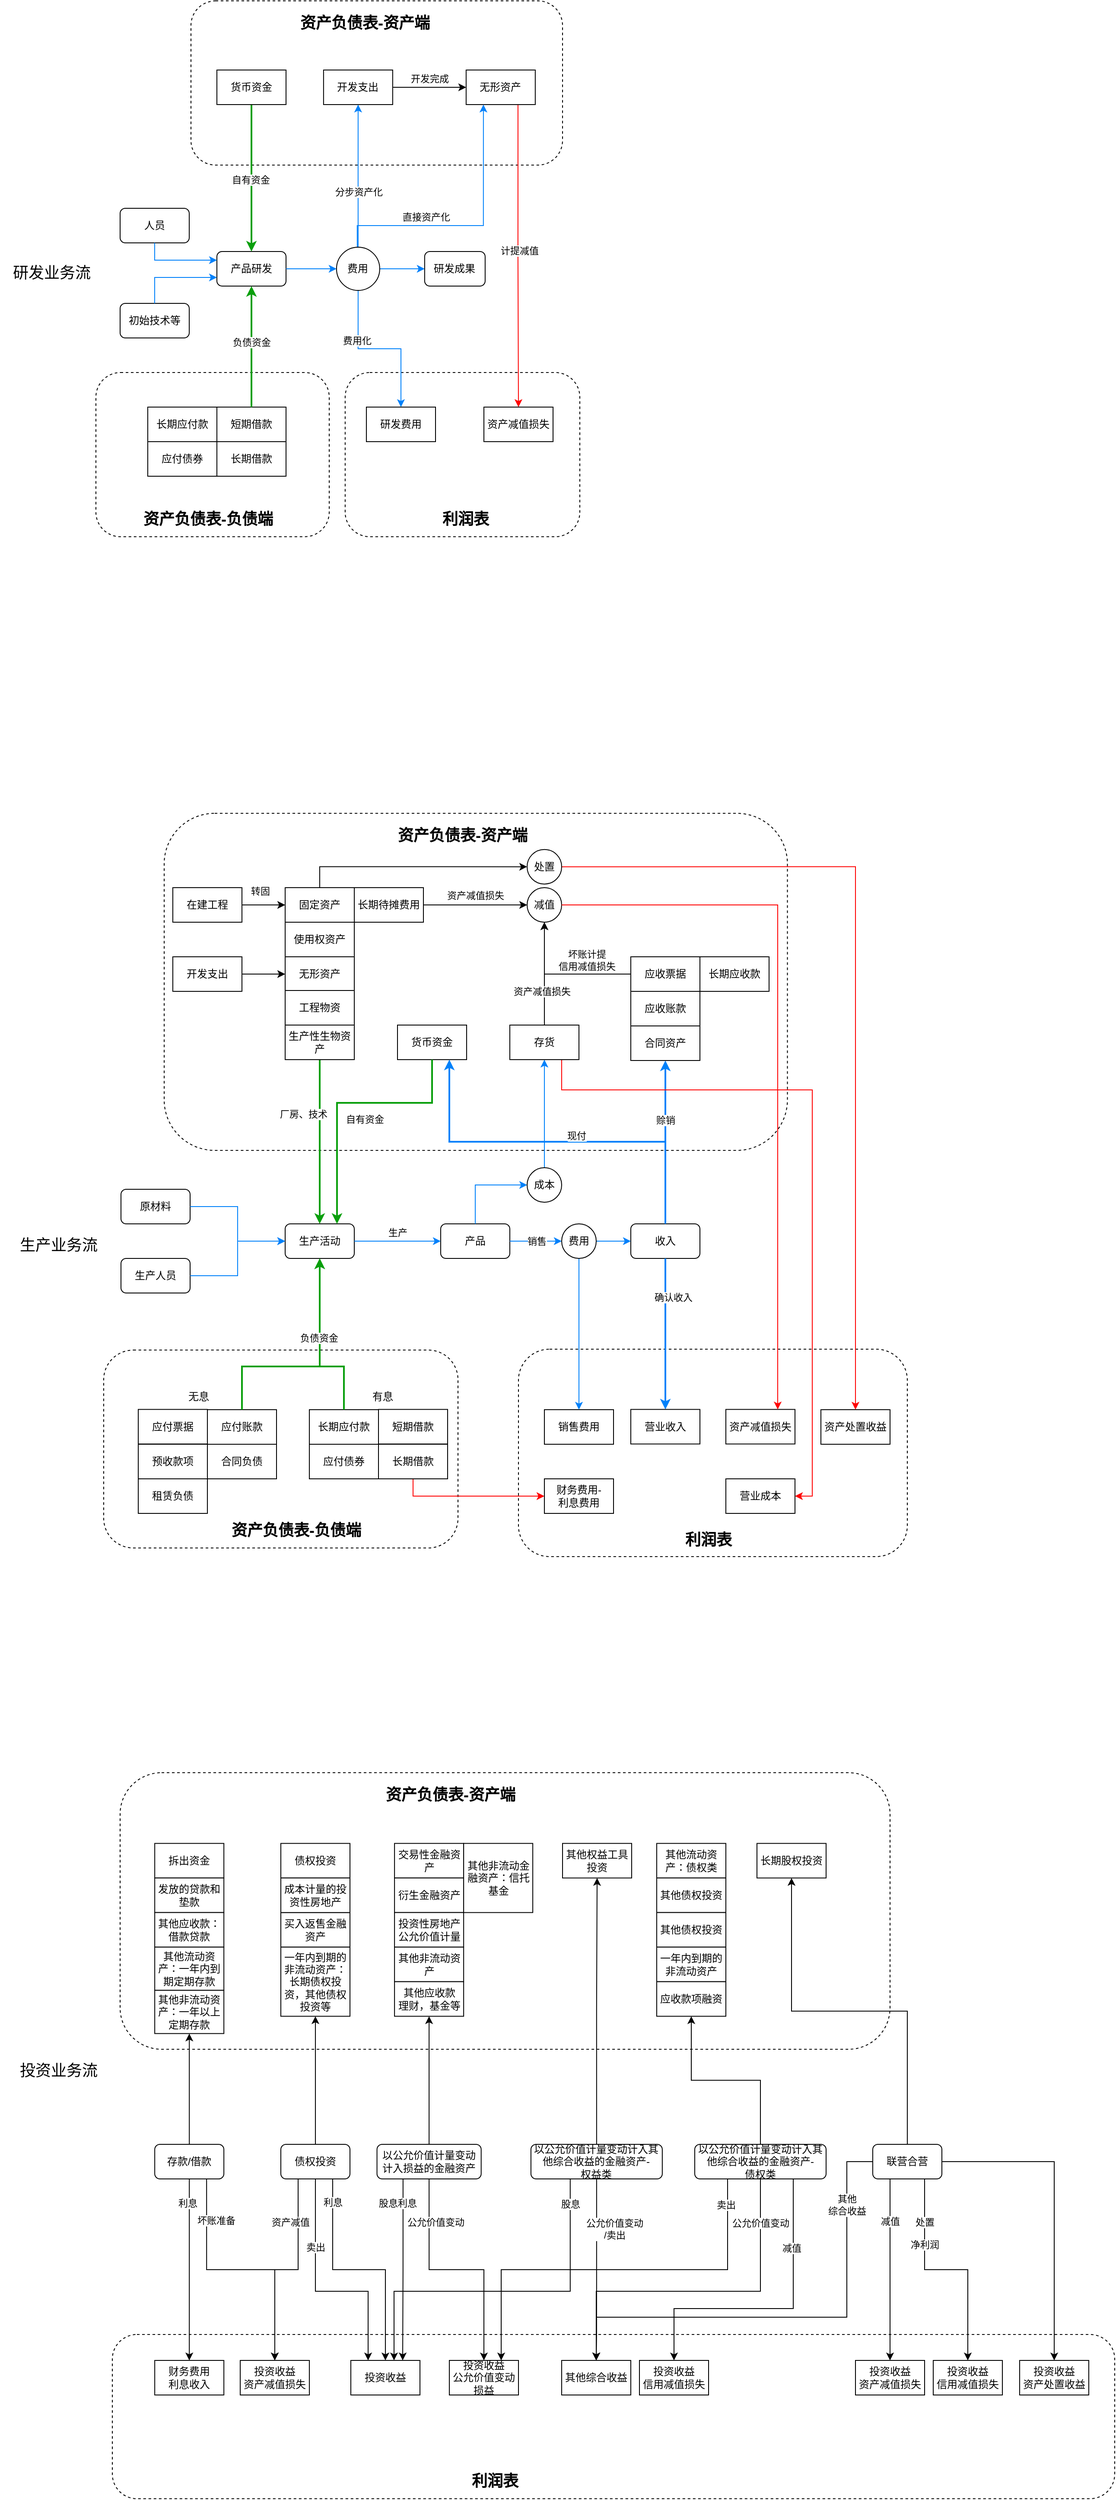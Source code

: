 <mxfile version="24.9.0">
  <diagram name="Page-1" id="RIPOSOB8vfV2EPrKnL5X">
    <mxGraphModel dx="943" dy="1076" grid="1" gridSize="10" guides="1" tooltips="1" connect="1" arrows="1" fold="1" page="1" pageScale="1" pageWidth="850" pageHeight="1100" math="0" shadow="0">
      <root>
        <mxCell id="0" />
        <mxCell id="1" parent="0" />
        <mxCell id="PDw0ZhWUSigSXVAjHn8G-229" value="" style="rounded=1;whiteSpace=wrap;html=1;dashed=1;" parent="1" vertex="1">
          <mxGeometry x="399.44" y="600" width="271.56" height="190" as="geometry" />
        </mxCell>
        <mxCell id="PDw0ZhWUSigSXVAjHn8G-230" value="&lt;span style=&quot;font-size: 18px;&quot;&gt;&lt;b&gt;利润表&lt;/b&gt;&lt;/span&gt;" style="text;html=1;align=center;verticalAlign=middle;whiteSpace=wrap;rounded=0;" parent="1" vertex="1">
          <mxGeometry x="459.354" y="759.998" width="160.169" height="20.821" as="geometry" />
        </mxCell>
        <mxCell id="PDw0ZhWUSigSXVAjHn8G-227" value="" style="rounded=1;whiteSpace=wrap;html=1;dashed=1;" parent="1" vertex="1">
          <mxGeometry x="111" y="600" width="270" height="190" as="geometry" />
        </mxCell>
        <mxCell id="PDw0ZhWUSigSXVAjHn8G-228" value="&lt;span style=&quot;font-size: 18px;&quot;&gt;&lt;b&gt;资产负债表-负债端&lt;/b&gt;&lt;/span&gt;" style="text;html=1;align=center;verticalAlign=middle;whiteSpace=wrap;rounded=0;" parent="1" vertex="1">
          <mxGeometry x="160.914" y="759.998" width="160.169" height="20.821" as="geometry" />
        </mxCell>
        <mxCell id="PDw0ZhWUSigSXVAjHn8G-225" value="" style="rounded=1;whiteSpace=wrap;html=1;dashed=1;" parent="1" vertex="1">
          <mxGeometry x="221" y="170" width="430" height="190" as="geometry" />
        </mxCell>
        <mxCell id="PDw0ZhWUSigSXVAjHn8G-226" value="&lt;span style=&quot;font-size: 18px;&quot;&gt;&lt;b&gt;资产负债表-资产端&lt;/b&gt;&lt;/span&gt;" style="text;html=1;align=center;verticalAlign=middle;whiteSpace=wrap;rounded=0;" parent="1" vertex="1">
          <mxGeometry x="344.12" y="180" width="156.88" height="31.82" as="geometry" />
        </mxCell>
        <mxCell id="PDw0ZhWUSigSXVAjHn8G-161" value="" style="rounded=1;whiteSpace=wrap;html=1;dashed=1;" parent="1" vertex="1">
          <mxGeometry x="600" y="1730" width="450" height="240" as="geometry" />
        </mxCell>
        <mxCell id="PDw0ZhWUSigSXVAjHn8G-165" value="" style="rounded=1;whiteSpace=wrap;html=1;dashed=1;" parent="1" vertex="1">
          <mxGeometry x="190" y="1110" width="721.25" height="390" as="geometry" />
        </mxCell>
        <mxCell id="PDw0ZhWUSigSXVAjHn8G-168" value="" style="rounded=1;whiteSpace=wrap;html=1;dashed=1;" parent="1" vertex="1">
          <mxGeometry x="120" y="1731" width="410.01" height="229" as="geometry" />
        </mxCell>
        <mxCell id="PDw0ZhWUSigSXVAjHn8G-4" value="&lt;font style=&quot;font-size: 18px;&quot;&gt;研发业务流&lt;/font&gt;" style="text;html=1;align=center;verticalAlign=middle;whiteSpace=wrap;rounded=0;" parent="1" vertex="1">
          <mxGeometry y="460" width="120" height="50" as="geometry" />
        </mxCell>
        <mxCell id="PDw0ZhWUSigSXVAjHn8G-14" style="edgeStyle=orthogonalEdgeStyle;rounded=0;orthogonalLoop=1;jettySize=auto;html=1;exitX=0.5;exitY=1;exitDx=0;exitDy=0;strokeColor=#0081fa;strokeWidth=1;" parent="1" source="PDw0ZhWUSigSXVAjHn8G-37" target="PDw0ZhWUSigSXVAjHn8G-13" edge="1">
          <mxGeometry relative="1" as="geometry" />
        </mxCell>
        <mxCell id="PDw0ZhWUSigSXVAjHn8G-15" value="费用化" style="edgeLabel;html=1;align=center;verticalAlign=middle;resizable=0;points=[];" parent="PDw0ZhWUSigSXVAjHn8G-14" vertex="1" connectable="0">
          <mxGeometry x="-0.375" y="-2" relative="1" as="geometry">
            <mxPoint as="offset" />
          </mxGeometry>
        </mxCell>
        <mxCell id="PDw0ZhWUSigSXVAjHn8G-27" style="edgeStyle=orthogonalEdgeStyle;rounded=0;orthogonalLoop=1;jettySize=auto;html=1;exitX=1;exitY=0.5;exitDx=0;exitDy=0;strokeColor=#0081fa;" parent="1" source="PDw0ZhWUSigSXVAjHn8G-37" target="PDw0ZhWUSigSXVAjHn8G-7" edge="1">
          <mxGeometry relative="1" as="geometry" />
        </mxCell>
        <mxCell id="PDw0ZhWUSigSXVAjHn8G-6" value="产品研发" style="rounded=1;whiteSpace=wrap;html=1;" parent="1" vertex="1">
          <mxGeometry x="251" y="460" width="80" height="40" as="geometry" />
        </mxCell>
        <mxCell id="PDw0ZhWUSigSXVAjHn8G-7" value="研发成果" style="rounded=1;whiteSpace=wrap;html=1;" parent="1" vertex="1">
          <mxGeometry x="491.44" y="460" width="70" height="40" as="geometry" />
        </mxCell>
        <mxCell id="PDw0ZhWUSigSXVAjHn8G-13" value="研发费用" style="rounded=0;whiteSpace=wrap;html=1;" parent="1" vertex="1">
          <mxGeometry x="424" y="640" width="80" height="40" as="geometry" />
        </mxCell>
        <mxCell id="PDw0ZhWUSigSXVAjHn8G-16" style="edgeStyle=orthogonalEdgeStyle;rounded=0;orthogonalLoop=1;jettySize=auto;html=1;exitX=0.5;exitY=0;exitDx=0;exitDy=0;strokeColor=#0081fa;strokeWidth=1;entryX=0.5;entryY=1;entryDx=0;entryDy=0;" parent="1" source="PDw0ZhWUSigSXVAjHn8G-37" edge="1">
          <mxGeometry relative="1" as="geometry">
            <mxPoint x="299.44" y="510" as="sourcePoint" />
            <mxPoint x="414.44" y="290" as="targetPoint" />
          </mxGeometry>
        </mxCell>
        <mxCell id="PDw0ZhWUSigSXVAjHn8G-17" value="分步资产化" style="edgeLabel;html=1;align=center;verticalAlign=middle;resizable=0;points=[];" parent="PDw0ZhWUSigSXVAjHn8G-16" vertex="1" connectable="0">
          <mxGeometry x="-0.375" y="-2" relative="1" as="geometry">
            <mxPoint x="-2" y="-13" as="offset" />
          </mxGeometry>
        </mxCell>
        <mxCell id="PDw0ZhWUSigSXVAjHn8G-22" value="开发完成" style="edgeStyle=orthogonalEdgeStyle;rounded=0;orthogonalLoop=1;jettySize=auto;html=1;exitX=1;exitY=0.5;exitDx=0;exitDy=0;" parent="1" target="PDw0ZhWUSigSXVAjHn8G-19" edge="1">
          <mxGeometry y="10" relative="1" as="geometry">
            <mxPoint x="454.44" y="270" as="sourcePoint" />
            <Array as="points">
              <mxPoint x="491.44" y="270" />
              <mxPoint x="491.44" y="270" />
            </Array>
            <mxPoint as="offset" />
          </mxGeometry>
        </mxCell>
        <mxCell id="PDw0ZhWUSigSXVAjHn8G-18" value="开发支出" style="rounded=0;whiteSpace=wrap;html=1;" parent="1" vertex="1">
          <mxGeometry x="374.44" y="250" width="80" height="40" as="geometry" />
        </mxCell>
        <mxCell id="PDw0ZhWUSigSXVAjHn8G-25" style="edgeStyle=orthogonalEdgeStyle;rounded=0;orthogonalLoop=1;jettySize=auto;html=1;exitX=0.75;exitY=1;exitDx=0;exitDy=0;entryX=0.5;entryY=0;entryDx=0;entryDy=0;strokeColor=#ff0000;" parent="1" source="PDw0ZhWUSigSXVAjHn8G-19" target="PDw0ZhWUSigSXVAjHn8G-23" edge="1">
          <mxGeometry relative="1" as="geometry" />
        </mxCell>
        <mxCell id="PDw0ZhWUSigSXVAjHn8G-26" value="计提减值" style="edgeLabel;html=1;align=center;verticalAlign=middle;resizable=0;points=[];" parent="PDw0ZhWUSigSXVAjHn8G-25" vertex="1" connectable="0">
          <mxGeometry x="-0.039" y="1" relative="1" as="geometry">
            <mxPoint as="offset" />
          </mxGeometry>
        </mxCell>
        <mxCell id="PDw0ZhWUSigSXVAjHn8G-19" value="无形资产" style="rounded=0;whiteSpace=wrap;html=1;" parent="1" vertex="1">
          <mxGeometry x="539.44" y="250" width="80" height="40" as="geometry" />
        </mxCell>
        <mxCell id="PDw0ZhWUSigSXVAjHn8G-23" value="资产减值损失" style="rounded=0;whiteSpace=wrap;html=1;" parent="1" vertex="1">
          <mxGeometry x="560" y="640" width="80" height="40" as="geometry" />
        </mxCell>
        <mxCell id="PDw0ZhWUSigSXVAjHn8G-30" style="edgeStyle=orthogonalEdgeStyle;rounded=0;orthogonalLoop=1;jettySize=auto;html=1;strokeColor=#0081fa;strokeWidth=1;exitX=0.5;exitY=0;exitDx=0;exitDy=0;entryX=0.25;entryY=1;entryDx=0;entryDy=0;" parent="1" target="PDw0ZhWUSigSXVAjHn8G-19" edge="1">
          <mxGeometry relative="1" as="geometry">
            <mxPoint x="413.44" y="455" as="sourcePoint" />
            <mxPoint x="771.44" y="430" as="targetPoint" />
            <Array as="points">
              <mxPoint x="413" y="430" />
              <mxPoint x="559" y="430" />
            </Array>
          </mxGeometry>
        </mxCell>
        <mxCell id="PDw0ZhWUSigSXVAjHn8G-31" value="直接资产化" style="edgeLabel;html=1;align=center;verticalAlign=middle;resizable=0;points=[];" parent="PDw0ZhWUSigSXVAjHn8G-30" vertex="1" connectable="0">
          <mxGeometry x="-0.375" y="-2" relative="1" as="geometry">
            <mxPoint x="7" y="-12" as="offset" />
          </mxGeometry>
        </mxCell>
        <mxCell id="PDw0ZhWUSigSXVAjHn8G-35" value="人员" style="rounded=1;whiteSpace=wrap;html=1;" parent="1" vertex="1">
          <mxGeometry x="139" y="410" width="80" height="40" as="geometry" />
        </mxCell>
        <mxCell id="PDw0ZhWUSigSXVAjHn8G-36" value="初始技术等" style="rounded=1;whiteSpace=wrap;html=1;" parent="1" vertex="1">
          <mxGeometry x="139" y="520" width="80" height="40" as="geometry" />
        </mxCell>
        <mxCell id="PDw0ZhWUSigSXVAjHn8G-39" value="" style="edgeStyle=orthogonalEdgeStyle;rounded=0;orthogonalLoop=1;jettySize=auto;html=1;exitX=1;exitY=0.5;exitDx=0;exitDy=0;strokeColor=#0081fa;" parent="1" source="PDw0ZhWUSigSXVAjHn8G-6" target="PDw0ZhWUSigSXVAjHn8G-37" edge="1">
          <mxGeometry relative="1" as="geometry">
            <mxPoint x="299" y="480" as="sourcePoint" />
            <mxPoint x="424" y="480" as="targetPoint" />
          </mxGeometry>
        </mxCell>
        <mxCell id="PDw0ZhWUSigSXVAjHn8G-37" value="费用" style="ellipse;whiteSpace=wrap;html=1;aspect=fixed;" parent="1" vertex="1">
          <mxGeometry x="389.44" y="455" width="50" height="50" as="geometry" />
        </mxCell>
        <mxCell id="PDw0ZhWUSigSXVAjHn8G-42" value="" style="edgeStyle=orthogonalEdgeStyle;rounded=0;orthogonalLoop=1;jettySize=auto;html=1;strokeColor=#0081fa;exitX=0.5;exitY=1;exitDx=0;exitDy=0;entryX=0;entryY=0.25;entryDx=0;entryDy=0;" parent="1" source="PDw0ZhWUSigSXVAjHn8G-35" target="PDw0ZhWUSigSXVAjHn8G-6" edge="1">
          <mxGeometry relative="1" as="geometry">
            <mxPoint x="251" y="530" as="sourcePoint" />
            <mxPoint x="369" y="490" as="targetPoint" />
          </mxGeometry>
        </mxCell>
        <mxCell id="PDw0ZhWUSigSXVAjHn8G-43" value="" style="edgeStyle=orthogonalEdgeStyle;rounded=0;orthogonalLoop=1;jettySize=auto;html=1;strokeColor=#0081fa;exitX=0.5;exitY=0;exitDx=0;exitDy=0;entryX=0;entryY=0.75;entryDx=0;entryDy=0;" parent="1" source="PDw0ZhWUSigSXVAjHn8G-36" target="PDw0ZhWUSigSXVAjHn8G-6" edge="1">
          <mxGeometry relative="1" as="geometry">
            <mxPoint x="189" y="460" as="sourcePoint" />
            <mxPoint x="261" y="480" as="targetPoint" />
          </mxGeometry>
        </mxCell>
        <mxCell id="PDw0ZhWUSigSXVAjHn8G-45" value="" style="edgeStyle=orthogonalEdgeStyle;rounded=0;orthogonalLoop=1;jettySize=auto;html=1;exitX=0.5;exitY=1;exitDx=0;exitDy=0;strokeColor=#099f0c;strokeWidth=2;entryX=0.5;entryY=0;entryDx=0;entryDy=0;" parent="1" source="PDw0ZhWUSigSXVAjHn8G-9" target="PDw0ZhWUSigSXVAjHn8G-6" edge="1">
          <mxGeometry relative="1" as="geometry">
            <mxPoint x="291" y="235" as="sourcePoint" />
            <mxPoint x="291" y="360" as="targetPoint" />
          </mxGeometry>
        </mxCell>
        <mxCell id="PDw0ZhWUSigSXVAjHn8G-55" value="自有资金" style="edgeLabel;html=1;align=center;verticalAlign=middle;resizable=0;points=[];" parent="PDw0ZhWUSigSXVAjHn8G-45" vertex="1" connectable="0">
          <mxGeometry x="0.021" y="-1" relative="1" as="geometry">
            <mxPoint as="offset" />
          </mxGeometry>
        </mxCell>
        <mxCell id="PDw0ZhWUSigSXVAjHn8G-9" value="货币资金" style="rounded=0;whiteSpace=wrap;html=1;" parent="1" vertex="1">
          <mxGeometry x="251" y="250" width="80" height="40" as="geometry" />
        </mxCell>
        <mxCell id="PDw0ZhWUSigSXVAjHn8G-47" value="应付债券" style="rounded=0;whiteSpace=wrap;html=1;" parent="1" vertex="1">
          <mxGeometry x="171" y="680" width="80" height="40" as="geometry" />
        </mxCell>
        <mxCell id="PDw0ZhWUSigSXVAjHn8G-48" value="短期借款" style="rounded=0;whiteSpace=wrap;html=1;" parent="1" vertex="1">
          <mxGeometry x="251" y="640" width="80" height="40" as="geometry" />
        </mxCell>
        <mxCell id="PDw0ZhWUSigSXVAjHn8G-49" value="长期借款" style="rounded=0;whiteSpace=wrap;html=1;" parent="1" vertex="1">
          <mxGeometry x="251" y="680" width="80" height="40" as="geometry" />
        </mxCell>
        <mxCell id="PDw0ZhWUSigSXVAjHn8G-50" value="长期应付款" style="rounded=0;whiteSpace=wrap;html=1;" parent="1" vertex="1">
          <mxGeometry x="171" y="640" width="80" height="40" as="geometry" />
        </mxCell>
        <mxCell id="PDw0ZhWUSigSXVAjHn8G-56" value="" style="edgeStyle=orthogonalEdgeStyle;rounded=0;orthogonalLoop=1;jettySize=auto;html=1;exitX=0.5;exitY=0;exitDx=0;exitDy=0;strokeColor=#099f0c;strokeWidth=2;entryX=0.5;entryY=1;entryDx=0;entryDy=0;" parent="1" source="PDw0ZhWUSigSXVAjHn8G-48" target="PDw0ZhWUSigSXVAjHn8G-6" edge="1">
          <mxGeometry relative="1" as="geometry">
            <mxPoint x="221" y="300" as="sourcePoint" />
            <mxPoint x="301" y="500" as="targetPoint" />
          </mxGeometry>
        </mxCell>
        <mxCell id="PDw0ZhWUSigSXVAjHn8G-231" value="负债资金" style="edgeLabel;html=1;align=center;verticalAlign=middle;resizable=0;points=[];" parent="PDw0ZhWUSigSXVAjHn8G-56" vertex="1" connectable="0">
          <mxGeometry x="0.077" relative="1" as="geometry">
            <mxPoint as="offset" />
          </mxGeometry>
        </mxCell>
        <mxCell id="PDw0ZhWUSigSXVAjHn8G-60" value="生产人员" style="rounded=1;whiteSpace=wrap;html=1;" parent="1" vertex="1">
          <mxGeometry x="140" y="1625" width="80" height="40" as="geometry" />
        </mxCell>
        <mxCell id="PDw0ZhWUSigSXVAjHn8G-61" value="生产活动" style="rounded=1;whiteSpace=wrap;html=1;" parent="1" vertex="1">
          <mxGeometry x="330" y="1585" width="80" height="40" as="geometry" />
        </mxCell>
        <mxCell id="PDw0ZhWUSigSXVAjHn8G-64" value="无形资产" style="rounded=0;whiteSpace=wrap;html=1;" parent="1" vertex="1">
          <mxGeometry x="330" y="1276" width="80" height="40" as="geometry" />
        </mxCell>
        <mxCell id="PDw0ZhWUSigSXVAjHn8G-66" value="货币资金" style="rounded=0;whiteSpace=wrap;html=1;" parent="1" vertex="1">
          <mxGeometry x="460" y="1355" width="80" height="40" as="geometry" />
        </mxCell>
        <mxCell id="PDw0ZhWUSigSXVAjHn8G-67" value="应付债券" style="rounded=0;whiteSpace=wrap;html=1;" parent="1" vertex="1">
          <mxGeometry x="358" y="1840" width="80" height="40" as="geometry" />
        </mxCell>
        <mxCell id="PDw0ZhWUSigSXVAjHn8G-171" style="edgeStyle=orthogonalEdgeStyle;rounded=0;orthogonalLoop=1;jettySize=auto;html=1;exitX=0.5;exitY=1;exitDx=0;exitDy=0;strokeColor=#ff0000;" parent="1" source="PDw0ZhWUSigSXVAjHn8G-69" target="PDw0ZhWUSigSXVAjHn8G-170" edge="1">
          <mxGeometry relative="1" as="geometry" />
        </mxCell>
        <mxCell id="PDw0ZhWUSigSXVAjHn8G-69" value="长期借款" style="rounded=0;whiteSpace=wrap;html=1;" parent="1" vertex="1">
          <mxGeometry x="438" y="1840" width="80" height="40" as="geometry" />
        </mxCell>
        <mxCell id="PDw0ZhWUSigSXVAjHn8G-70" value="长期应付款" style="rounded=0;whiteSpace=wrap;html=1;" parent="1" vertex="1">
          <mxGeometry x="358" y="1800" width="80" height="40" as="geometry" />
        </mxCell>
        <mxCell id="PDw0ZhWUSigSXVAjHn8G-74" value="" style="edgeStyle=orthogonalEdgeStyle;rounded=0;orthogonalLoop=1;jettySize=auto;html=1;strokeColor=#0081fa;exitX=1;exitY=0.5;exitDx=0;exitDy=0;entryX=0;entryY=0.5;entryDx=0;entryDy=0;" parent="1" source="PDw0ZhWUSigSXVAjHn8G-60" target="PDw0ZhWUSigSXVAjHn8G-61" edge="1">
          <mxGeometry relative="1" as="geometry">
            <mxPoint x="230" y="1615" as="sourcePoint" />
            <mxPoint x="340" y="1615" as="targetPoint" />
          </mxGeometry>
        </mxCell>
        <mxCell id="PDw0ZhWUSigSXVAjHn8G-75" value="" style="edgeStyle=orthogonalEdgeStyle;rounded=0;orthogonalLoop=1;jettySize=auto;html=1;strokeColor=#099f0c;strokeWidth=2;exitX=0.5;exitY=0;exitDx=0;exitDy=0;entryX=0.5;entryY=1;entryDx=0;entryDy=0;" parent="1" source="PDw0ZhWUSigSXVAjHn8G-70" target="PDw0ZhWUSigSXVAjHn8G-61" edge="1">
          <mxGeometry relative="1" as="geometry">
            <mxPoint x="240" y="1690" as="sourcePoint" />
            <mxPoint x="410" y="1640" as="targetPoint" />
            <Array as="points">
              <mxPoint x="398" y="1750" />
              <mxPoint x="370" y="1750" />
            </Array>
          </mxGeometry>
        </mxCell>
        <mxCell id="PDw0ZhWUSigSXVAjHn8G-156" style="edgeStyle=orthogonalEdgeStyle;rounded=0;orthogonalLoop=1;jettySize=auto;html=1;exitX=1;exitY=0.5;exitDx=0;exitDy=0;entryX=0;entryY=0.5;entryDx=0;entryDy=0;" parent="1" source="PDw0ZhWUSigSXVAjHn8G-200" target="PDw0ZhWUSigSXVAjHn8G-155" edge="1">
          <mxGeometry relative="1" as="geometry" />
        </mxCell>
        <mxCell id="5t_itrXpZTU33Db9cG_B-2" value="资产减值损失" style="edgeLabel;html=1;align=center;verticalAlign=middle;resizable=0;points=[];" vertex="1" connectable="0" parent="PDw0ZhWUSigSXVAjHn8G-156">
          <mxGeometry x="-0.133" y="-3" relative="1" as="geometry">
            <mxPoint x="8" y="-14" as="offset" />
          </mxGeometry>
        </mxCell>
        <mxCell id="PDw0ZhWUSigSXVAjHn8G-305" style="edgeStyle=orthogonalEdgeStyle;rounded=0;orthogonalLoop=1;jettySize=auto;html=1;exitX=0.5;exitY=0;exitDx=0;exitDy=0;entryX=0;entryY=0.5;entryDx=0;entryDy=0;" parent="1" source="PDw0ZhWUSigSXVAjHn8G-77" target="PDw0ZhWUSigSXVAjHn8G-304" edge="1">
          <mxGeometry relative="1" as="geometry" />
        </mxCell>
        <mxCell id="PDw0ZhWUSigSXVAjHn8G-77" value="固定资产" style="rounded=0;whiteSpace=wrap;html=1;" parent="1" vertex="1">
          <mxGeometry x="330" y="1196" width="80" height="40" as="geometry" />
        </mxCell>
        <mxCell id="PDw0ZhWUSigSXVAjHn8G-78" value="" style="edgeStyle=orthogonalEdgeStyle;rounded=0;orthogonalLoop=1;jettySize=auto;html=1;strokeColor=#099f0c;strokeWidth=2;exitX=0.5;exitY=1;exitDx=0;exitDy=0;entryX=0.5;entryY=0;entryDx=0;entryDy=0;" parent="1" source="PDw0ZhWUSigSXVAjHn8G-84" target="PDw0ZhWUSigSXVAjHn8G-61" edge="1">
          <mxGeometry relative="1" as="geometry">
            <mxPoint x="240" y="1425" as="sourcePoint" />
            <mxPoint x="370" y="1560" as="targetPoint" />
            <Array as="points" />
          </mxGeometry>
        </mxCell>
        <mxCell id="PDw0ZhWUSigSXVAjHn8G-79" value="厂房、技术" style="edgeLabel;html=1;align=center;verticalAlign=middle;resizable=0;points=[];" parent="PDw0ZhWUSigSXVAjHn8G-78" vertex="1" connectable="0">
          <mxGeometry x="0.021" y="-1" relative="1" as="geometry">
            <mxPoint x="-18" y="-34" as="offset" />
          </mxGeometry>
        </mxCell>
        <mxCell id="PDw0ZhWUSigSXVAjHn8G-80" value="" style="edgeStyle=orthogonalEdgeStyle;rounded=0;orthogonalLoop=1;jettySize=auto;html=1;strokeColor=#099f0c;strokeWidth=2;exitX=0.5;exitY=1;exitDx=0;exitDy=0;entryX=0.75;entryY=0;entryDx=0;entryDy=0;" parent="1" source="PDw0ZhWUSigSXVAjHn8G-66" target="PDw0ZhWUSigSXVAjHn8G-61" edge="1">
          <mxGeometry relative="1" as="geometry">
            <mxPoint x="180" y="1445" as="sourcePoint" />
            <mxPoint x="370" y="1555" as="targetPoint" />
            <Array as="points">
              <mxPoint x="500" y="1445" />
              <mxPoint x="390" y="1445" />
            </Array>
          </mxGeometry>
        </mxCell>
        <mxCell id="PDw0ZhWUSigSXVAjHn8G-81" value="自有资金" style="edgeLabel;html=1;align=center;verticalAlign=middle;resizable=0;points=[];" parent="PDw0ZhWUSigSXVAjHn8G-80" vertex="1" connectable="0">
          <mxGeometry x="0.021" y="-1" relative="1" as="geometry">
            <mxPoint x="25" y="20" as="offset" />
          </mxGeometry>
        </mxCell>
        <mxCell id="PDw0ZhWUSigSXVAjHn8G-83" value="使用权资产" style="rounded=0;whiteSpace=wrap;html=1;" parent="1" vertex="1">
          <mxGeometry x="330" y="1236" width="80" height="40" as="geometry" />
        </mxCell>
        <mxCell id="PDw0ZhWUSigSXVAjHn8G-84" value="生产性生物资产" style="rounded=0;whiteSpace=wrap;html=1;" parent="1" vertex="1">
          <mxGeometry x="330" y="1355" width="80" height="40" as="geometry" />
        </mxCell>
        <mxCell id="PDw0ZhWUSigSXVAjHn8G-145" style="edgeStyle=orthogonalEdgeStyle;rounded=0;orthogonalLoop=1;jettySize=auto;html=1;exitX=0.5;exitY=0;exitDx=0;exitDy=0;entryX=0.5;entryY=1;entryDx=0;entryDy=0;strokeColor=#0081fa;" parent="1" source="PDw0ZhWUSigSXVAjHn8G-222" target="PDw0ZhWUSigSXVAjHn8G-144" edge="1">
          <mxGeometry relative="1" as="geometry">
            <Array as="points" />
          </mxGeometry>
        </mxCell>
        <mxCell id="PDw0ZhWUSigSXVAjHn8G-88" value="产品" style="rounded=1;whiteSpace=wrap;html=1;" parent="1" vertex="1">
          <mxGeometry x="510" y="1585" width="80" height="40" as="geometry" />
        </mxCell>
        <mxCell id="PDw0ZhWUSigSXVAjHn8G-95" value="收入" style="rounded=1;whiteSpace=wrap;html=1;" parent="1" vertex="1">
          <mxGeometry x="730" y="1585" width="80" height="40" as="geometry" />
        </mxCell>
        <mxCell id="PDw0ZhWUSigSXVAjHn8G-159" style="edgeStyle=orthogonalEdgeStyle;rounded=0;orthogonalLoop=1;jettySize=auto;html=1;exitX=0;exitY=0.5;exitDx=0;exitDy=0;entryX=0.5;entryY=1;entryDx=0;entryDy=0;" parent="1" source="PDw0ZhWUSigSXVAjHn8G-99" target="PDw0ZhWUSigSXVAjHn8G-155" edge="1">
          <mxGeometry relative="1" as="geometry" />
        </mxCell>
        <mxCell id="PDw0ZhWUSigSXVAjHn8G-215" value="坏账计提&lt;br&gt;信用减值损失" style="edgeLabel;html=1;align=center;verticalAlign=middle;resizable=0;points=[];" parent="PDw0ZhWUSigSXVAjHn8G-159" vertex="1" connectable="0">
          <mxGeometry x="-0.258" y="3" relative="1" as="geometry">
            <mxPoint x="8" y="-19" as="offset" />
          </mxGeometry>
        </mxCell>
        <mxCell id="PDw0ZhWUSigSXVAjHn8G-101" style="edgeStyle=orthogonalEdgeStyle;rounded=0;orthogonalLoop=1;jettySize=auto;html=1;exitX=0.5;exitY=0;exitDx=0;exitDy=0;strokeColor=#0081fa;strokeWidth=2;entryX=0.75;entryY=1;entryDx=0;entryDy=0;" parent="1" source="PDw0ZhWUSigSXVAjHn8G-95" target="PDw0ZhWUSigSXVAjHn8G-66" edge="1">
          <mxGeometry relative="1" as="geometry">
            <mxPoint x="-137" y="1610" as="sourcePoint" />
            <mxPoint x="-137" y="1445" as="targetPoint" />
          </mxGeometry>
        </mxCell>
        <mxCell id="PDw0ZhWUSigSXVAjHn8G-104" value="现付" style="edgeLabel;html=1;align=center;verticalAlign=middle;resizable=0;points=[];" parent="PDw0ZhWUSigSXVAjHn8G-101" vertex="1" connectable="0">
          <mxGeometry x="-0.03" y="-2" relative="1" as="geometry">
            <mxPoint x="15" y="-5" as="offset" />
          </mxGeometry>
        </mxCell>
        <mxCell id="PDw0ZhWUSigSXVAjHn8G-105" style="edgeStyle=orthogonalEdgeStyle;rounded=0;orthogonalLoop=1;jettySize=auto;html=1;exitX=0.5;exitY=0;exitDx=0;exitDy=0;strokeColor=#0081fa;strokeWidth=2;entryX=0.5;entryY=1;entryDx=0;entryDy=0;" parent="1" source="PDw0ZhWUSigSXVAjHn8G-95" target="PDw0ZhWUSigSXVAjHn8G-103" edge="1">
          <mxGeometry relative="1" as="geometry">
            <mxPoint x="780" y="1570" as="sourcePoint" />
            <mxPoint x="770" y="1400" as="targetPoint" />
          </mxGeometry>
        </mxCell>
        <mxCell id="PDw0ZhWUSigSXVAjHn8G-106" value="赊销" style="edgeLabel;html=1;align=center;verticalAlign=middle;resizable=0;points=[];" parent="PDw0ZhWUSigSXVAjHn8G-105" vertex="1" connectable="0">
          <mxGeometry x="-0.03" y="-2" relative="1" as="geometry">
            <mxPoint x="-2" y="-29" as="offset" />
          </mxGeometry>
        </mxCell>
        <mxCell id="PDw0ZhWUSigSXVAjHn8G-108" style="edgeStyle=orthogonalEdgeStyle;rounded=0;orthogonalLoop=1;jettySize=auto;html=1;exitX=0.5;exitY=1;exitDx=0;exitDy=0;strokeColor=#0081fa;strokeWidth=2;entryX=0.5;entryY=0;entryDx=0;entryDy=0;" parent="1" source="PDw0ZhWUSigSXVAjHn8G-95" target="PDw0ZhWUSigSXVAjHn8G-107" edge="1">
          <mxGeometry relative="1" as="geometry">
            <mxPoint x="780" y="1570" as="sourcePoint" />
            <mxPoint x="820" y="1755" as="targetPoint" />
          </mxGeometry>
        </mxCell>
        <mxCell id="PDw0ZhWUSigSXVAjHn8G-109" value="确认收入" style="edgeLabel;html=1;align=center;verticalAlign=middle;resizable=0;points=[];" parent="PDw0ZhWUSigSXVAjHn8G-108" vertex="1" connectable="0">
          <mxGeometry x="-0.03" y="-2" relative="1" as="geometry">
            <mxPoint x="11" y="-40" as="offset" />
          </mxGeometry>
        </mxCell>
        <mxCell id="PDw0ZhWUSigSXVAjHn8G-142" value="&lt;font style=&quot;font-size: 18px;&quot;&gt;生产业务流&lt;/font&gt;" style="text;html=1;align=center;verticalAlign=middle;whiteSpace=wrap;rounded=0;" parent="1" vertex="1">
          <mxGeometry x="8" y="1585" width="120" height="50" as="geometry" />
        </mxCell>
        <mxCell id="PDw0ZhWUSigSXVAjHn8G-157" style="edgeStyle=orthogonalEdgeStyle;rounded=0;orthogonalLoop=1;jettySize=auto;html=1;exitX=0.5;exitY=0;exitDx=0;exitDy=0;entryX=0.5;entryY=1;entryDx=0;entryDy=0;" parent="1" source="PDw0ZhWUSigSXVAjHn8G-144" target="PDw0ZhWUSigSXVAjHn8G-155" edge="1">
          <mxGeometry relative="1" as="geometry" />
        </mxCell>
        <mxCell id="5t_itrXpZTU33Db9cG_B-1" value="资产减值损失" style="edgeLabel;html=1;align=center;verticalAlign=middle;resizable=0;points=[];" vertex="1" connectable="0" parent="PDw0ZhWUSigSXVAjHn8G-157">
          <mxGeometry x="-0.344" y="3" relative="1" as="geometry">
            <mxPoint as="offset" />
          </mxGeometry>
        </mxCell>
        <mxCell id="PDw0ZhWUSigSXVAjHn8G-180" style="edgeStyle=orthogonalEdgeStyle;rounded=0;orthogonalLoop=1;jettySize=auto;html=1;exitX=0.75;exitY=1;exitDx=0;exitDy=0;entryX=1;entryY=0.5;entryDx=0;entryDy=0;strokeColor=#ff0000;" parent="1" source="PDw0ZhWUSigSXVAjHn8G-144" target="PDw0ZhWUSigSXVAjHn8G-179" edge="1">
          <mxGeometry relative="1" as="geometry">
            <Array as="points">
              <mxPoint x="650" y="1430" />
              <mxPoint x="940" y="1430" />
              <mxPoint x="940" y="1900" />
            </Array>
          </mxGeometry>
        </mxCell>
        <mxCell id="PDw0ZhWUSigSXVAjHn8G-144" value="存货" style="rounded=0;whiteSpace=wrap;html=1;" parent="1" vertex="1">
          <mxGeometry x="590" y="1355" width="80" height="40" as="geometry" />
        </mxCell>
        <mxCell id="PDw0ZhWUSigSXVAjHn8G-148" value="原材料" style="rounded=1;whiteSpace=wrap;html=1;" parent="1" vertex="1">
          <mxGeometry x="140" y="1545" width="80" height="40" as="geometry" />
        </mxCell>
        <mxCell id="PDw0ZhWUSigSXVAjHn8G-151" value="资产减值损失" style="rounded=0;whiteSpace=wrap;html=1;" parent="1" vertex="1">
          <mxGeometry x="840" y="1799.7" width="80" height="40" as="geometry" />
        </mxCell>
        <mxCell id="PDw0ZhWUSigSXVAjHn8G-155" value="减值" style="ellipse;whiteSpace=wrap;html=1;aspect=fixed;" parent="1" vertex="1">
          <mxGeometry x="610" y="1196" width="40" height="40" as="geometry" />
        </mxCell>
        <mxCell id="PDw0ZhWUSigSXVAjHn8G-174" value="" style="edgeStyle=orthogonalEdgeStyle;rounded=0;orthogonalLoop=1;jettySize=auto;html=1;strokeColor=#0081fa;exitX=1;exitY=0.5;exitDx=0;exitDy=0;entryX=0;entryY=0.5;entryDx=0;entryDy=0;" parent="1" source="PDw0ZhWUSigSXVAjHn8G-148" target="PDw0ZhWUSigSXVAjHn8G-61" edge="1">
          <mxGeometry relative="1" as="geometry">
            <mxPoint x="230" y="1630" as="sourcePoint" />
            <mxPoint x="340" y="1615" as="targetPoint" />
          </mxGeometry>
        </mxCell>
        <mxCell id="PDw0ZhWUSigSXVAjHn8G-175" value="" style="edgeStyle=orthogonalEdgeStyle;rounded=0;orthogonalLoop=1;jettySize=auto;html=1;strokeColor=#0081fa;exitX=1;exitY=0.5;exitDx=0;exitDy=0;" parent="1" source="PDw0ZhWUSigSXVAjHn8G-61" target="PDw0ZhWUSigSXVAjHn8G-88" edge="1">
          <mxGeometry relative="1" as="geometry">
            <mxPoint x="230" y="1575" as="sourcePoint" />
            <mxPoint x="340" y="1615" as="targetPoint" />
            <Array as="points">
              <mxPoint x="460" y="1605" />
              <mxPoint x="460" y="1605" />
            </Array>
          </mxGeometry>
        </mxCell>
        <mxCell id="PDw0ZhWUSigSXVAjHn8G-176" value="生产" style="edgeLabel;html=1;align=center;verticalAlign=middle;resizable=0;points=[];" parent="PDw0ZhWUSigSXVAjHn8G-175" vertex="1" connectable="0">
          <mxGeometry x="-0.039" y="1" relative="1" as="geometry">
            <mxPoint x="2" y="-9" as="offset" />
          </mxGeometry>
        </mxCell>
        <mxCell id="PDw0ZhWUSigSXVAjHn8G-177" value="" style="edgeStyle=orthogonalEdgeStyle;rounded=0;orthogonalLoop=1;jettySize=auto;html=1;strokeColor=#0081fa;exitX=1;exitY=0.5;exitDx=0;exitDy=0;entryX=0;entryY=0.5;entryDx=0;entryDy=0;" parent="1" source="PDw0ZhWUSigSXVAjHn8G-218" target="PDw0ZhWUSigSXVAjHn8G-95" edge="1">
          <mxGeometry relative="1" as="geometry">
            <mxPoint x="610" y="1645" as="sourcePoint" />
            <mxPoint x="710" y="1645" as="targetPoint" />
            <Array as="points">
              <mxPoint x="660" y="1605" />
              <mxPoint x="660" y="1605" />
            </Array>
          </mxGeometry>
        </mxCell>
        <mxCell id="PDw0ZhWUSigSXVAjHn8G-170" value="财务费用-&lt;br&gt;利息费用" style="rounded=0;whiteSpace=wrap;html=1;" parent="1" vertex="1">
          <mxGeometry x="630" y="1880" width="80" height="40" as="geometry" />
        </mxCell>
        <mxCell id="PDw0ZhWUSigSXVAjHn8G-179" value="营业成本" style="rounded=0;whiteSpace=wrap;html=1;" parent="1" vertex="1">
          <mxGeometry x="840" y="1880" width="80" height="40" as="geometry" />
        </mxCell>
        <mxCell id="PDw0ZhWUSigSXVAjHn8G-99" value="应收票据" style="rounded=0;whiteSpace=wrap;html=1;" parent="1" vertex="1">
          <mxGeometry x="730" y="1276" width="80" height="40" as="geometry" />
        </mxCell>
        <mxCell id="PDw0ZhWUSigSXVAjHn8G-98" value="应收账款" style="rounded=0;whiteSpace=wrap;html=1;" parent="1" vertex="1">
          <mxGeometry x="730" y="1316" width="80" height="40" as="geometry" />
        </mxCell>
        <mxCell id="PDw0ZhWUSigSXVAjHn8G-103" value="合同资产" style="rounded=0;whiteSpace=wrap;html=1;" parent="1" vertex="1">
          <mxGeometry x="730" y="1356" width="80" height="40" as="geometry" />
        </mxCell>
        <mxCell id="PDw0ZhWUSigSXVAjHn8G-193" value="" style="edgeStyle=orthogonalEdgeStyle;rounded=0;orthogonalLoop=1;jettySize=auto;html=1;exitX=1;exitY=0.5;exitDx=0;exitDy=0;entryX=0.75;entryY=0;entryDx=0;entryDy=0;strokeColor=#ff0000;" parent="1" source="PDw0ZhWUSigSXVAjHn8G-155" target="PDw0ZhWUSigSXVAjHn8G-151" edge="1">
          <mxGeometry relative="1" as="geometry">
            <mxPoint x="655" y="1215" as="sourcePoint" />
            <mxPoint x="880" y="1815" as="targetPoint" />
          </mxGeometry>
        </mxCell>
        <mxCell id="PDw0ZhWUSigSXVAjHn8G-192" value="长期应收款" style="rounded=0;whiteSpace=wrap;html=1;" parent="1" vertex="1">
          <mxGeometry x="810" y="1276" width="80" height="40" as="geometry" />
        </mxCell>
        <mxCell id="PDw0ZhWUSigSXVAjHn8G-201" value="" style="edgeStyle=orthogonalEdgeStyle;rounded=0;orthogonalLoop=1;jettySize=auto;html=1;exitX=1;exitY=0.5;exitDx=0;exitDy=0;entryX=0;entryY=0.5;entryDx=0;entryDy=0;" parent="1" source="PDw0ZhWUSigSXVAjHn8G-77" target="PDw0ZhWUSigSXVAjHn8G-200" edge="1">
          <mxGeometry relative="1" as="geometry">
            <mxPoint x="410" y="1215" as="sourcePoint" />
            <mxPoint x="605" y="1215" as="targetPoint" />
          </mxGeometry>
        </mxCell>
        <mxCell id="PDw0ZhWUSigSXVAjHn8G-200" value="长期待摊费用" style="rounded=0;whiteSpace=wrap;html=1;" parent="1" vertex="1">
          <mxGeometry x="410" y="1196" width="80" height="40" as="geometry" />
        </mxCell>
        <mxCell id="PDw0ZhWUSigSXVAjHn8G-169" value="&lt;span style=&quot;font-size: 18px;&quot;&gt;&lt;b&gt;资产负债表-负债端&lt;/b&gt;&lt;/span&gt;" style="text;html=1;align=center;verticalAlign=middle;whiteSpace=wrap;rounded=0;" parent="1" vertex="1">
          <mxGeometry x="262.814" y="1929.998" width="160.169" height="20.821" as="geometry" />
        </mxCell>
        <mxCell id="PDw0ZhWUSigSXVAjHn8G-68" value="短期借款" style="rounded=0;whiteSpace=wrap;html=1;" parent="1" vertex="1">
          <mxGeometry x="438" y="1799.7" width="80" height="40" as="geometry" />
        </mxCell>
        <mxCell id="PDw0ZhWUSigSXVAjHn8G-202" value="应付票据" style="rounded=0;whiteSpace=wrap;html=1;" parent="1" vertex="1">
          <mxGeometry x="160" y="1799.7" width="80" height="40" as="geometry" />
        </mxCell>
        <mxCell id="PDw0ZhWUSigSXVAjHn8G-203" value="应付账款" style="rounded=0;whiteSpace=wrap;html=1;" parent="1" vertex="1">
          <mxGeometry x="240" y="1800" width="80" height="40" as="geometry" />
        </mxCell>
        <mxCell id="PDw0ZhWUSigSXVAjHn8G-204" value="预收款项" style="rounded=0;whiteSpace=wrap;html=1;" parent="1" vertex="1">
          <mxGeometry x="160" y="1840" width="80" height="40" as="geometry" />
        </mxCell>
        <mxCell id="PDw0ZhWUSigSXVAjHn8G-205" value="合同负债" style="rounded=0;whiteSpace=wrap;html=1;" parent="1" vertex="1">
          <mxGeometry x="240" y="1840" width="80" height="40" as="geometry" />
        </mxCell>
        <mxCell id="PDw0ZhWUSigSXVAjHn8G-206" value="租赁负债" style="rounded=0;whiteSpace=wrap;html=1;" parent="1" vertex="1">
          <mxGeometry x="160" y="1880" width="80" height="40" as="geometry" />
        </mxCell>
        <mxCell id="PDw0ZhWUSigSXVAjHn8G-207" value="" style="edgeStyle=orthogonalEdgeStyle;rounded=0;orthogonalLoop=1;jettySize=auto;html=1;strokeColor=#099f0c;strokeWidth=2;exitX=0.5;exitY=0;exitDx=0;exitDy=0;entryX=0.5;entryY=1;entryDx=0;entryDy=0;" parent="1" source="PDw0ZhWUSigSXVAjHn8G-203" target="PDw0ZhWUSigSXVAjHn8G-61" edge="1">
          <mxGeometry relative="1" as="geometry">
            <mxPoint x="408" y="1810" as="sourcePoint" />
            <mxPoint x="380" y="1610" as="targetPoint" />
            <Array as="points">
              <mxPoint x="280" y="1750" />
              <mxPoint x="370" y="1750" />
            </Array>
          </mxGeometry>
        </mxCell>
        <mxCell id="PDw0ZhWUSigSXVAjHn8G-208" value="负债资金" style="edgeLabel;html=1;align=center;verticalAlign=middle;resizable=0;points=[];" parent="PDw0ZhWUSigSXVAjHn8G-207" vertex="1" connectable="0">
          <mxGeometry x="0.304" y="1" relative="1" as="geometry">
            <mxPoint as="offset" />
          </mxGeometry>
        </mxCell>
        <mxCell id="PDw0ZhWUSigSXVAjHn8G-209" value="无息" style="text;html=1;align=center;verticalAlign=middle;whiteSpace=wrap;rounded=0;" parent="1" vertex="1">
          <mxGeometry x="200" y="1770" width="60" height="30" as="geometry" />
        </mxCell>
        <mxCell id="PDw0ZhWUSigSXVAjHn8G-210" value="有息" style="text;html=1;align=center;verticalAlign=middle;whiteSpace=wrap;rounded=0;" parent="1" vertex="1">
          <mxGeometry x="413" y="1769.7" width="60" height="30" as="geometry" />
        </mxCell>
        <mxCell id="PDw0ZhWUSigSXVAjHn8G-212" style="edgeStyle=orthogonalEdgeStyle;rounded=0;orthogonalLoop=1;jettySize=auto;html=1;exitX=1;exitY=0.5;exitDx=0;exitDy=0;entryX=0;entryY=0.5;entryDx=0;entryDy=0;" parent="1" source="PDw0ZhWUSigSXVAjHn8G-211" target="PDw0ZhWUSigSXVAjHn8G-77" edge="1">
          <mxGeometry relative="1" as="geometry" />
        </mxCell>
        <mxCell id="PDw0ZhWUSigSXVAjHn8G-213" value="转固" style="edgeLabel;html=1;align=center;verticalAlign=middle;resizable=0;points=[];" parent="PDw0ZhWUSigSXVAjHn8G-212" vertex="1" connectable="0">
          <mxGeometry x="0.133" y="-1" relative="1" as="geometry">
            <mxPoint x="-8" y="-17" as="offset" />
          </mxGeometry>
        </mxCell>
        <mxCell id="PDw0ZhWUSigSXVAjHn8G-211" value="在建工程" style="rounded=0;whiteSpace=wrap;html=1;" parent="1" vertex="1">
          <mxGeometry x="200" y="1196" width="80" height="40" as="geometry" />
        </mxCell>
        <mxCell id="PDw0ZhWUSigSXVAjHn8G-166" value="&lt;span style=&quot;font-size: 18px;&quot;&gt;&lt;b&gt;资产负债表-资产端&lt;/b&gt;&lt;/span&gt;" style="text;html=1;align=center;verticalAlign=middle;whiteSpace=wrap;rounded=0;" parent="1" vertex="1">
          <mxGeometry x="456.56" y="1120" width="156.88" height="31.82" as="geometry" />
        </mxCell>
        <mxCell id="PDw0ZhWUSigSXVAjHn8G-214" style="edgeStyle=orthogonalEdgeStyle;rounded=0;orthogonalLoop=1;jettySize=auto;html=1;exitX=1;exitY=0.5;exitDx=0;exitDy=0;" parent="1" source="PDw0ZhWUSigSXVAjHn8G-194" target="PDw0ZhWUSigSXVAjHn8G-64" edge="1">
          <mxGeometry relative="1" as="geometry" />
        </mxCell>
        <mxCell id="PDw0ZhWUSigSXVAjHn8G-194" value="开发支出" style="rounded=0;whiteSpace=wrap;html=1;" parent="1" vertex="1">
          <mxGeometry x="200" y="1276" width="80" height="40" as="geometry" />
        </mxCell>
        <mxCell id="PDw0ZhWUSigSXVAjHn8G-82" value="工程物资" style="rounded=0;whiteSpace=wrap;html=1;" parent="1" vertex="1">
          <mxGeometry x="330" y="1315" width="80" height="40" as="geometry" />
        </mxCell>
        <mxCell id="PDw0ZhWUSigSXVAjHn8G-162" value="&lt;b&gt;&lt;font style=&quot;font-size: 18px;&quot;&gt;利润表&lt;/font&gt;&lt;/b&gt;" style="text;html=1;align=center;verticalAlign=middle;whiteSpace=wrap;rounded=0;" parent="1" vertex="1">
          <mxGeometry x="790" y="1940" width="60.0" height="21.816" as="geometry" />
        </mxCell>
        <mxCell id="PDw0ZhWUSigSXVAjHn8G-107" value="营业收入" style="rounded=0;whiteSpace=wrap;html=1;" parent="1" vertex="1">
          <mxGeometry x="730" y="1799.7" width="80" height="40" as="geometry" />
        </mxCell>
        <mxCell id="PDw0ZhWUSigSXVAjHn8G-217" value="销售费用" style="rounded=0;whiteSpace=wrap;html=1;" parent="1" vertex="1">
          <mxGeometry x="630" y="1800" width="80" height="40" as="geometry" />
        </mxCell>
        <mxCell id="PDw0ZhWUSigSXVAjHn8G-219" value="" style="edgeStyle=orthogonalEdgeStyle;rounded=0;orthogonalLoop=1;jettySize=auto;html=1;strokeColor=#0081fa;exitX=1;exitY=0.5;exitDx=0;exitDy=0;entryX=0;entryY=0.5;entryDx=0;entryDy=0;" parent="1" source="PDw0ZhWUSigSXVAjHn8G-88" target="PDw0ZhWUSigSXVAjHn8G-218" edge="1">
          <mxGeometry relative="1" as="geometry">
            <mxPoint x="590" y="1605" as="sourcePoint" />
            <mxPoint x="730" y="1605" as="targetPoint" />
            <Array as="points" />
          </mxGeometry>
        </mxCell>
        <mxCell id="PDw0ZhWUSigSXVAjHn8G-220" value="销售" style="edgeLabel;html=1;align=center;verticalAlign=middle;resizable=0;points=[];" parent="PDw0ZhWUSigSXVAjHn8G-219" vertex="1" connectable="0">
          <mxGeometry x="-0.039" y="1" relative="1" as="geometry">
            <mxPoint x="2" y="1" as="offset" />
          </mxGeometry>
        </mxCell>
        <mxCell id="PDw0ZhWUSigSXVAjHn8G-221" style="edgeStyle=orthogonalEdgeStyle;rounded=0;orthogonalLoop=1;jettySize=auto;html=1;exitX=0.5;exitY=1;exitDx=0;exitDy=0;entryX=0.5;entryY=0;entryDx=0;entryDy=0;strokeColor=#0081fa;" parent="1" source="PDw0ZhWUSigSXVAjHn8G-218" target="PDw0ZhWUSigSXVAjHn8G-217" edge="1">
          <mxGeometry relative="1" as="geometry" />
        </mxCell>
        <mxCell id="PDw0ZhWUSigSXVAjHn8G-218" value="费用" style="ellipse;whiteSpace=wrap;html=1;aspect=fixed;" parent="1" vertex="1">
          <mxGeometry x="650" y="1585" width="40" height="40" as="geometry" />
        </mxCell>
        <mxCell id="PDw0ZhWUSigSXVAjHn8G-223" value="" style="edgeStyle=orthogonalEdgeStyle;rounded=0;orthogonalLoop=1;jettySize=auto;html=1;exitX=0.5;exitY=0;exitDx=0;exitDy=0;entryX=0;entryY=0.5;entryDx=0;entryDy=0;strokeColor=#0081fa;" parent="1" source="PDw0ZhWUSigSXVAjHn8G-88" target="PDw0ZhWUSigSXVAjHn8G-222" edge="1">
          <mxGeometry relative="1" as="geometry">
            <mxPoint x="590" y="1595" as="sourcePoint" />
            <mxPoint x="630" y="1395" as="targetPoint" />
            <Array as="points">
              <mxPoint x="550" y="1540" />
            </Array>
          </mxGeometry>
        </mxCell>
        <mxCell id="PDw0ZhWUSigSXVAjHn8G-222" value="成本" style="ellipse;whiteSpace=wrap;html=1;aspect=fixed;" parent="1" vertex="1">
          <mxGeometry x="610" y="1520" width="40" height="40" as="geometry" />
        </mxCell>
        <mxCell id="PDw0ZhWUSigSXVAjHn8G-232" value="" style="rounded=1;whiteSpace=wrap;html=1;dashed=1;" parent="1" vertex="1">
          <mxGeometry x="130" y="2870" width="1160" height="190" as="geometry" />
        </mxCell>
        <mxCell id="PDw0ZhWUSigSXVAjHn8G-233" value="&lt;span style=&quot;font-size: 18px;&quot;&gt;&lt;b&gt;利润表&lt;/b&gt;&lt;/span&gt;" style="text;html=1;align=center;verticalAlign=middle;whiteSpace=wrap;rounded=0;" parent="1" vertex="1">
          <mxGeometry x="493.354" y="3029.998" width="160.169" height="20.821" as="geometry" />
        </mxCell>
        <mxCell id="PDw0ZhWUSigSXVAjHn8G-236" value="" style="rounded=1;whiteSpace=wrap;html=1;dashed=1;" parent="1" vertex="1">
          <mxGeometry x="139" y="2220" width="891" height="320" as="geometry" />
        </mxCell>
        <mxCell id="PDw0ZhWUSigSXVAjHn8G-237" value="&lt;span style=&quot;font-size: 18px;&quot;&gt;&lt;b&gt;资产负债表-资产端&lt;/b&gt;&lt;/span&gt;" style="text;html=1;align=center;verticalAlign=middle;whiteSpace=wrap;rounded=0;" parent="1" vertex="1">
          <mxGeometry x="443.12" y="2230" width="156.88" height="31.82" as="geometry" />
        </mxCell>
        <mxCell id="PDw0ZhWUSigSXVAjHn8G-238" value="&lt;font style=&quot;font-size: 18px;&quot;&gt;投资业务流&lt;/font&gt;" style="text;html=1;align=center;verticalAlign=middle;whiteSpace=wrap;rounded=0;" parent="1" vertex="1">
          <mxGeometry x="8" y="2540" width="120" height="50" as="geometry" />
        </mxCell>
        <mxCell id="PDw0ZhWUSigSXVAjHn8G-244" value="投资收益&lt;br&gt;资产减值损失" style="rounded=0;whiteSpace=wrap;html=1;" parent="1" vertex="1">
          <mxGeometry x="278" y="2900" width="80" height="40" as="geometry" />
        </mxCell>
        <mxCell id="PDw0ZhWUSigSXVAjHn8G-248" value="债权投资" style="rounded=0;whiteSpace=wrap;html=1;" parent="1" vertex="1">
          <mxGeometry x="325" y="2301.82" width="80" height="40" as="geometry" />
        </mxCell>
        <mxCell id="PDw0ZhWUSigSXVAjHn8G-251" value="交易性金融资产" style="rounded=0;whiteSpace=wrap;html=1;" parent="1" vertex="1">
          <mxGeometry x="456.56" y="2301.82" width="80" height="40" as="geometry" />
        </mxCell>
        <mxCell id="PDw0ZhWUSigSXVAjHn8G-252" value="投资收益" style="rounded=0;whiteSpace=wrap;html=1;" parent="1" vertex="1">
          <mxGeometry x="406" y="2900" width="80" height="40" as="geometry" />
        </mxCell>
        <mxCell id="PDw0ZhWUSigSXVAjHn8G-263" value="拆出资金" style="rounded=0;whiteSpace=wrap;html=1;" parent="1" vertex="1">
          <mxGeometry x="179.08" y="2301.82" width="80" height="40" as="geometry" />
        </mxCell>
        <mxCell id="PDw0ZhWUSigSXVAjHn8G-286" style="edgeStyle=orthogonalEdgeStyle;rounded=0;orthogonalLoop=1;jettySize=auto;html=1;exitX=0.75;exitY=1;exitDx=0;exitDy=0;entryX=0.5;entryY=0;entryDx=0;entryDy=0;" parent="1" source="PDw0ZhWUSigSXVAjHn8G-272" target="PDw0ZhWUSigSXVAjHn8G-244" edge="1">
          <mxGeometry relative="1" as="geometry" />
        </mxCell>
        <mxCell id="PDw0ZhWUSigSXVAjHn8G-287" value="坏账准备" style="edgeLabel;html=1;align=center;verticalAlign=middle;resizable=0;points=[];" parent="PDw0ZhWUSigSXVAjHn8G-286" vertex="1" connectable="0">
          <mxGeometry x="-0.489" y="4" relative="1" as="geometry">
            <mxPoint x="7" y="-26" as="offset" />
          </mxGeometry>
        </mxCell>
        <mxCell id="PDw0ZhWUSigSXVAjHn8G-288" style="edgeStyle=orthogonalEdgeStyle;rounded=0;orthogonalLoop=1;jettySize=auto;html=1;exitX=0.5;exitY=0;exitDx=0;exitDy=0;entryX=0.5;entryY=1;entryDx=0;entryDy=0;" parent="1" source="PDw0ZhWUSigSXVAjHn8G-285" target="PDw0ZhWUSigSXVAjHn8G-280" edge="1">
          <mxGeometry relative="1" as="geometry" />
        </mxCell>
        <mxCell id="PDw0ZhWUSigSXVAjHn8G-293" style="edgeStyle=orthogonalEdgeStyle;rounded=0;orthogonalLoop=1;jettySize=auto;html=1;exitX=0.5;exitY=1;exitDx=0;exitDy=0;" parent="1" source="PDw0ZhWUSigSXVAjHn8G-272" target="PDw0ZhWUSigSXVAjHn8G-291" edge="1">
          <mxGeometry relative="1" as="geometry" />
        </mxCell>
        <mxCell id="PDw0ZhWUSigSXVAjHn8G-294" value="利息" style="edgeLabel;html=1;align=center;verticalAlign=middle;resizable=0;points=[];" parent="PDw0ZhWUSigSXVAjHn8G-293" vertex="1" connectable="0">
          <mxGeometry x="-0.731" y="-2" relative="1" as="geometry">
            <mxPoint as="offset" />
          </mxGeometry>
        </mxCell>
        <mxCell id="PDw0ZhWUSigSXVAjHn8G-272" value="存款/借款" style="rounded=1;whiteSpace=wrap;html=1;" parent="1" vertex="1">
          <mxGeometry x="179.08" y="2650" width="80" height="40" as="geometry" />
        </mxCell>
        <mxCell id="PDw0ZhWUSigSXVAjHn8G-295" style="edgeStyle=orthogonalEdgeStyle;rounded=0;orthogonalLoop=1;jettySize=auto;html=1;exitX=0.75;exitY=1;exitDx=0;exitDy=0;" parent="1" source="PDw0ZhWUSigSXVAjHn8G-273" target="PDw0ZhWUSigSXVAjHn8G-252" edge="1">
          <mxGeometry relative="1" as="geometry" />
        </mxCell>
        <mxCell id="PDw0ZhWUSigSXVAjHn8G-296" value="利息" style="edgeLabel;html=1;align=center;verticalAlign=middle;resizable=0;points=[];" parent="PDw0ZhWUSigSXVAjHn8G-295" vertex="1" connectable="0">
          <mxGeometry x="-0.687" y="-1" relative="1" as="geometry">
            <mxPoint x="1" y="-16" as="offset" />
          </mxGeometry>
        </mxCell>
        <mxCell id="PDw0ZhWUSigSXVAjHn8G-297" style="edgeStyle=orthogonalEdgeStyle;rounded=0;orthogonalLoop=1;jettySize=auto;html=1;exitX=0.25;exitY=1;exitDx=0;exitDy=0;entryX=0.5;entryY=0;entryDx=0;entryDy=0;" parent="1" source="PDw0ZhWUSigSXVAjHn8G-273" target="PDw0ZhWUSigSXVAjHn8G-244" edge="1">
          <mxGeometry relative="1" as="geometry" />
        </mxCell>
        <mxCell id="PDw0ZhWUSigSXVAjHn8G-298" value="资产减值" style="edgeLabel;html=1;align=center;verticalAlign=middle;resizable=0;points=[];" parent="PDw0ZhWUSigSXVAjHn8G-297" vertex="1" connectable="0">
          <mxGeometry x="-0.536" y="-2" relative="1" as="geometry">
            <mxPoint x="-7" y="-5" as="offset" />
          </mxGeometry>
        </mxCell>
        <mxCell id="PDw0ZhWUSigSXVAjHn8G-300" style="edgeStyle=orthogonalEdgeStyle;rounded=0;orthogonalLoop=1;jettySize=auto;html=1;exitX=0.5;exitY=0;exitDx=0;exitDy=0;entryX=0.5;entryY=1;entryDx=0;entryDy=0;" parent="1" source="PDw0ZhWUSigSXVAjHn8G-273" target="PDw0ZhWUSigSXVAjHn8G-290" edge="1">
          <mxGeometry relative="1" as="geometry" />
        </mxCell>
        <mxCell id="PDw0ZhWUSigSXVAjHn8G-301" style="edgeStyle=orthogonalEdgeStyle;rounded=0;orthogonalLoop=1;jettySize=auto;html=1;exitX=0.5;exitY=1;exitDx=0;exitDy=0;entryX=0.25;entryY=0;entryDx=0;entryDy=0;" parent="1" source="PDw0ZhWUSigSXVAjHn8G-273" target="PDw0ZhWUSigSXVAjHn8G-252" edge="1">
          <mxGeometry relative="1" as="geometry">
            <Array as="points">
              <mxPoint x="365" y="2820" />
              <mxPoint x="426" y="2820" />
            </Array>
          </mxGeometry>
        </mxCell>
        <mxCell id="PDw0ZhWUSigSXVAjHn8G-302" value="卖出" style="edgeLabel;html=1;align=center;verticalAlign=middle;resizable=0;points=[];" parent="PDw0ZhWUSigSXVAjHn8G-301" vertex="1" connectable="0">
          <mxGeometry x="-0.535" y="1" relative="1" as="geometry">
            <mxPoint x="-1" y="16" as="offset" />
          </mxGeometry>
        </mxCell>
        <mxCell id="PDw0ZhWUSigSXVAjHn8G-273" value="债权投资" style="rounded=1;whiteSpace=wrap;html=1;" parent="1" vertex="1">
          <mxGeometry x="325" y="2650" width="80" height="40" as="geometry" />
        </mxCell>
        <mxCell id="PDw0ZhWUSigSXVAjHn8G-314" style="edgeStyle=orthogonalEdgeStyle;rounded=0;orthogonalLoop=1;jettySize=auto;html=1;exitX=0.5;exitY=0;exitDx=0;exitDy=0;entryX=0.5;entryY=1;entryDx=0;entryDy=0;" parent="1" source="PDw0ZhWUSigSXVAjHn8G-274" target="PDw0ZhWUSigSXVAjHn8G-312" edge="1">
          <mxGeometry relative="1" as="geometry" />
        </mxCell>
        <mxCell id="PDw0ZhWUSigSXVAjHn8G-315" style="edgeStyle=orthogonalEdgeStyle;rounded=0;orthogonalLoop=1;jettySize=auto;html=1;exitX=0.25;exitY=1;exitDx=0;exitDy=0;entryX=0.75;entryY=0;entryDx=0;entryDy=0;" parent="1" source="PDw0ZhWUSigSXVAjHn8G-274" target="PDw0ZhWUSigSXVAjHn8G-252" edge="1">
          <mxGeometry relative="1" as="geometry" />
        </mxCell>
        <mxCell id="PDw0ZhWUSigSXVAjHn8G-316" value="股息利息" style="edgeLabel;html=1;align=center;verticalAlign=middle;resizable=0;points=[];" parent="PDw0ZhWUSigSXVAjHn8G-315" vertex="1" connectable="0">
          <mxGeometry x="-0.617" y="-1" relative="1" as="geometry">
            <mxPoint x="-6" y="-13" as="offset" />
          </mxGeometry>
        </mxCell>
        <mxCell id="PDw0ZhWUSigSXVAjHn8G-318" style="edgeStyle=orthogonalEdgeStyle;rounded=0;orthogonalLoop=1;jettySize=auto;html=1;exitX=0.5;exitY=1;exitDx=0;exitDy=0;entryX=0.5;entryY=0;entryDx=0;entryDy=0;" parent="1" source="PDw0ZhWUSigSXVAjHn8G-274" target="PDw0ZhWUSigSXVAjHn8G-317" edge="1">
          <mxGeometry relative="1" as="geometry" />
        </mxCell>
        <mxCell id="PDw0ZhWUSigSXVAjHn8G-319" value="公允价值变动" style="edgeLabel;html=1;align=center;verticalAlign=middle;resizable=0;points=[];" parent="PDw0ZhWUSigSXVAjHn8G-318" vertex="1" connectable="0">
          <mxGeometry x="-0.539" relative="1" as="geometry">
            <mxPoint x="7" y="-13" as="offset" />
          </mxGeometry>
        </mxCell>
        <mxCell id="PDw0ZhWUSigSXVAjHn8G-274" value="以公允价值计量变动计入损益的金融资产" style="rounded=1;whiteSpace=wrap;html=1;" parent="1" vertex="1">
          <mxGeometry x="436.28" y="2650" width="120.56" height="40" as="geometry" />
        </mxCell>
        <mxCell id="PDw0ZhWUSigSXVAjHn8G-327" style="edgeStyle=orthogonalEdgeStyle;rounded=0;orthogonalLoop=1;jettySize=auto;html=1;exitX=0.5;exitY=0;exitDx=0;exitDy=0;entryX=0.5;entryY=1;entryDx=0;entryDy=0;" parent="1" source="PDw0ZhWUSigSXVAjHn8G-275" target="PDw0ZhWUSigSXVAjHn8G-320" edge="1">
          <mxGeometry relative="1" as="geometry" />
        </mxCell>
        <mxCell id="PDw0ZhWUSigSXVAjHn8G-328" style="edgeStyle=orthogonalEdgeStyle;rounded=0;orthogonalLoop=1;jettySize=auto;html=1;exitX=0.299;exitY=0.951;exitDx=0;exitDy=0;exitPerimeter=0;" parent="1" source="PDw0ZhWUSigSXVAjHn8G-275" edge="1">
          <mxGeometry relative="1" as="geometry">
            <mxPoint x="660" y="2710" as="sourcePoint" />
            <mxPoint x="456" y="2900" as="targetPoint" />
            <Array as="points">
              <mxPoint x="660" y="2820" />
              <mxPoint x="456" y="2820" />
            </Array>
          </mxGeometry>
        </mxCell>
        <mxCell id="PDw0ZhWUSigSXVAjHn8G-329" value="股息" style="edgeLabel;html=1;align=center;verticalAlign=middle;resizable=0;points=[];" parent="PDw0ZhWUSigSXVAjHn8G-328" vertex="1" connectable="0">
          <mxGeometry x="-0.876" y="3" relative="1" as="geometry">
            <mxPoint x="-3" y="5" as="offset" />
          </mxGeometry>
        </mxCell>
        <mxCell id="PDw0ZhWUSigSXVAjHn8G-331" style="edgeStyle=orthogonalEdgeStyle;rounded=0;orthogonalLoop=1;jettySize=auto;html=1;exitX=0.5;exitY=1;exitDx=0;exitDy=0;entryX=0.5;entryY=0;entryDx=0;entryDy=0;" parent="1" source="PDw0ZhWUSigSXVAjHn8G-275" target="PDw0ZhWUSigSXVAjHn8G-330" edge="1">
          <mxGeometry relative="1" as="geometry">
            <Array as="points">
              <mxPoint x="690" y="2870" />
              <mxPoint x="690" y="2870" />
            </Array>
          </mxGeometry>
        </mxCell>
        <mxCell id="PDw0ZhWUSigSXVAjHn8G-332" value="公允价值变动&lt;br&gt;/卖出" style="edgeLabel;html=1;align=center;verticalAlign=middle;resizable=0;points=[];" parent="PDw0ZhWUSigSXVAjHn8G-331" vertex="1" connectable="0">
          <mxGeometry x="-0.672" y="4" relative="1" as="geometry">
            <mxPoint x="16" y="23" as="offset" />
          </mxGeometry>
        </mxCell>
        <mxCell id="PDw0ZhWUSigSXVAjHn8G-275" value="以公允价值计量变动计入其他综合收益的金融资产-&lt;br&gt;权益类" style="rounded=1;whiteSpace=wrap;html=1;" parent="1" vertex="1">
          <mxGeometry x="614.44" y="2650" width="152" height="40" as="geometry" />
        </mxCell>
        <mxCell id="PDw0ZhWUSigSXVAjHn8G-337" style="edgeStyle=orthogonalEdgeStyle;rounded=0;orthogonalLoop=1;jettySize=auto;html=1;exitX=0.5;exitY=0;exitDx=0;exitDy=0;entryX=0.5;entryY=1;entryDx=0;entryDy=0;" parent="1" source="PDw0ZhWUSigSXVAjHn8G-278" target="PDw0ZhWUSigSXVAjHn8G-336" edge="1">
          <mxGeometry relative="1" as="geometry" />
        </mxCell>
        <mxCell id="PDw0ZhWUSigSXVAjHn8G-347" style="edgeStyle=orthogonalEdgeStyle;rounded=0;orthogonalLoop=1;jettySize=auto;html=1;exitX=0.25;exitY=1;exitDx=0;exitDy=0;entryX=0.5;entryY=0;entryDx=0;entryDy=0;" parent="1" source="PDw0ZhWUSigSXVAjHn8G-278" target="PDw0ZhWUSigSXVAjHn8G-346" edge="1">
          <mxGeometry relative="1" as="geometry" />
        </mxCell>
        <mxCell id="PDw0ZhWUSigSXVAjHn8G-348" value="减值" style="edgeLabel;html=1;align=center;verticalAlign=middle;resizable=0;points=[];" parent="PDw0ZhWUSigSXVAjHn8G-347" vertex="1" connectable="0">
          <mxGeometry x="-0.693" y="-3" relative="1" as="geometry">
            <mxPoint x="3" y="17" as="offset" />
          </mxGeometry>
        </mxCell>
        <mxCell id="PDw0ZhWUSigSXVAjHn8G-349" style="edgeStyle=orthogonalEdgeStyle;rounded=0;orthogonalLoop=1;jettySize=auto;html=1;exitX=0.75;exitY=1;exitDx=0;exitDy=0;" parent="1" source="PDw0ZhWUSigSXVAjHn8G-278" target="PDw0ZhWUSigSXVAjHn8G-345" edge="1">
          <mxGeometry relative="1" as="geometry" />
        </mxCell>
        <mxCell id="PDw0ZhWUSigSXVAjHn8G-350" value="净利润" style="edgeLabel;html=1;align=center;verticalAlign=middle;resizable=0;points=[];" parent="PDw0ZhWUSigSXVAjHn8G-349" vertex="1" connectable="0">
          <mxGeometry x="-0.558" relative="1" as="geometry">
            <mxPoint y="18" as="offset" />
          </mxGeometry>
        </mxCell>
        <mxCell id="PDw0ZhWUSigSXVAjHn8G-351" style="edgeStyle=orthogonalEdgeStyle;rounded=0;orthogonalLoop=1;jettySize=auto;html=1;exitX=0;exitY=0.5;exitDx=0;exitDy=0;entryX=0.5;entryY=0;entryDx=0;entryDy=0;" parent="1" source="PDw0ZhWUSigSXVAjHn8G-278" target="PDw0ZhWUSigSXVAjHn8G-330" edge="1">
          <mxGeometry relative="1" as="geometry">
            <Array as="points">
              <mxPoint x="980" y="2670" />
              <mxPoint x="980" y="2850" />
              <mxPoint x="690" y="2850" />
            </Array>
          </mxGeometry>
        </mxCell>
        <mxCell id="PDw0ZhWUSigSXVAjHn8G-352" value="其他&lt;br&gt;综合收益" style="edgeLabel;html=1;align=center;verticalAlign=middle;resizable=0;points=[];" parent="PDw0ZhWUSigSXVAjHn8G-351" vertex="1" connectable="0">
          <mxGeometry x="-0.713" y="-2" relative="1" as="geometry">
            <mxPoint x="2" y="1" as="offset" />
          </mxGeometry>
        </mxCell>
        <mxCell id="PDw0ZhWUSigSXVAjHn8G-354" style="edgeStyle=orthogonalEdgeStyle;rounded=0;orthogonalLoop=1;jettySize=auto;html=1;exitX=1;exitY=0.5;exitDx=0;exitDy=0;" parent="1" source="PDw0ZhWUSigSXVAjHn8G-278" target="PDw0ZhWUSigSXVAjHn8G-353" edge="1">
          <mxGeometry relative="1" as="geometry">
            <Array as="points">
              <mxPoint x="1220" y="2670" />
            </Array>
          </mxGeometry>
        </mxCell>
        <mxCell id="PDw0ZhWUSigSXVAjHn8G-356" value="处置" style="edgeLabel;html=1;align=center;verticalAlign=middle;resizable=0;points=[];" parent="PDw0ZhWUSigSXVAjHn8G-354" vertex="1" connectable="0">
          <mxGeometry x="0.477" y="-1" relative="1" as="geometry">
            <mxPoint x="-149" y="-66" as="offset" />
          </mxGeometry>
        </mxCell>
        <mxCell id="PDw0ZhWUSigSXVAjHn8G-278" value="联营合营" style="rounded=1;whiteSpace=wrap;html=1;" parent="1" vertex="1">
          <mxGeometry x="1010" y="2650" width="80" height="40" as="geometry" />
        </mxCell>
        <mxCell id="PDw0ZhWUSigSXVAjHn8G-279" value="发放的贷款和垫款" style="rounded=0;whiteSpace=wrap;html=1;" parent="1" vertex="1">
          <mxGeometry x="179.08" y="2341.82" width="80" height="40" as="geometry" />
        </mxCell>
        <mxCell id="PDw0ZhWUSigSXVAjHn8G-280" value="其他应收款：借款贷款" style="rounded=0;whiteSpace=wrap;html=1;" parent="1" vertex="1">
          <mxGeometry x="179.08" y="2381.82" width="80" height="40" as="geometry" />
        </mxCell>
        <mxCell id="PDw0ZhWUSigSXVAjHn8G-283" value="买入返售金融资产" style="rounded=0;whiteSpace=wrap;html=1;" parent="1" vertex="1">
          <mxGeometry x="325" y="2381.82" width="80" height="40" as="geometry" />
        </mxCell>
        <mxCell id="PDw0ZhWUSigSXVAjHn8G-284" value="其他流动资产：一年内到期定期存款" style="rounded=0;whiteSpace=wrap;html=1;" parent="1" vertex="1">
          <mxGeometry x="179.08" y="2421.82" width="80" height="50" as="geometry" />
        </mxCell>
        <mxCell id="PDw0ZhWUSigSXVAjHn8G-289" value="成本计量的投资性房地产" style="rounded=0;whiteSpace=wrap;html=1;" parent="1" vertex="1">
          <mxGeometry x="325" y="2341.82" width="80" height="40" as="geometry" />
        </mxCell>
        <mxCell id="PDw0ZhWUSigSXVAjHn8G-290" value="一年内到期的非流动资产：长期债权投资，其他债权投资等" style="rounded=0;whiteSpace=wrap;html=1;" parent="1" vertex="1">
          <mxGeometry x="325" y="2421.82" width="80" height="80" as="geometry" />
        </mxCell>
        <mxCell id="PDw0ZhWUSigSXVAjHn8G-291" value="财务费用&lt;br&gt;利息收入" style="rounded=0;whiteSpace=wrap;html=1;" parent="1" vertex="1">
          <mxGeometry x="179.08" y="2900" width="80" height="40" as="geometry" />
        </mxCell>
        <mxCell id="PDw0ZhWUSigSXVAjHn8G-303" value="资产处置收益" style="rounded=0;whiteSpace=wrap;html=1;" parent="1" vertex="1">
          <mxGeometry x="950" y="1800" width="80" height="40" as="geometry" />
        </mxCell>
        <mxCell id="PDw0ZhWUSigSXVAjHn8G-306" style="edgeStyle=orthogonalEdgeStyle;rounded=0;orthogonalLoop=1;jettySize=auto;html=1;exitX=1;exitY=0.5;exitDx=0;exitDy=0;entryX=0.5;entryY=0;entryDx=0;entryDy=0;strokeColor=#ff0000;" parent="1" source="PDw0ZhWUSigSXVAjHn8G-304" target="PDw0ZhWUSigSXVAjHn8G-303" edge="1">
          <mxGeometry relative="1" as="geometry" />
        </mxCell>
        <mxCell id="PDw0ZhWUSigSXVAjHn8G-304" value="处置" style="ellipse;whiteSpace=wrap;html=1;aspect=fixed;" parent="1" vertex="1">
          <mxGeometry x="610" y="1151.82" width="40" height="40" as="geometry" />
        </mxCell>
        <mxCell id="PDw0ZhWUSigSXVAjHn8G-308" value="" style="edgeStyle=orthogonalEdgeStyle;rounded=0;orthogonalLoop=1;jettySize=auto;html=1;exitX=0.5;exitY=0;exitDx=0;exitDy=0;entryX=0.5;entryY=1;entryDx=0;entryDy=0;" parent="1" source="PDw0ZhWUSigSXVAjHn8G-272" target="PDw0ZhWUSigSXVAjHn8G-285" edge="1">
          <mxGeometry relative="1" as="geometry">
            <mxPoint x="210" y="2650" as="sourcePoint" />
            <mxPoint x="210" y="2380" as="targetPoint" />
          </mxGeometry>
        </mxCell>
        <mxCell id="PDw0ZhWUSigSXVAjHn8G-285" value="其他非流动资产：一年以上定期存款" style="rounded=0;whiteSpace=wrap;html=1;" parent="1" vertex="1">
          <mxGeometry x="179.08" y="2471.82" width="80" height="50" as="geometry" />
        </mxCell>
        <mxCell id="PDw0ZhWUSigSXVAjHn8G-309" value="衍生金融资产" style="rounded=0;whiteSpace=wrap;html=1;" parent="1" vertex="1">
          <mxGeometry x="456.56" y="2341.82" width="80" height="40" as="geometry" />
        </mxCell>
        <mxCell id="PDw0ZhWUSigSXVAjHn8G-310" value="投资性房地产&lt;br&gt;公允价值计量" style="rounded=0;whiteSpace=wrap;html=1;" parent="1" vertex="1">
          <mxGeometry x="456.56" y="2381.82" width="80" height="40" as="geometry" />
        </mxCell>
        <mxCell id="PDw0ZhWUSigSXVAjHn8G-311" value="其他非流动资产" style="rounded=0;whiteSpace=wrap;html=1;" parent="1" vertex="1">
          <mxGeometry x="456.56" y="2421.82" width="80" height="40" as="geometry" />
        </mxCell>
        <mxCell id="PDw0ZhWUSigSXVAjHn8G-312" value="其他应收款&lt;br&gt;理财，基金等" style="rounded=0;whiteSpace=wrap;html=1;" parent="1" vertex="1">
          <mxGeometry x="456.56" y="2461.82" width="80" height="40" as="geometry" />
        </mxCell>
        <mxCell id="PDw0ZhWUSigSXVAjHn8G-313" value="其他非流动金融资产：信托基金" style="rounded=0;whiteSpace=wrap;html=1;" parent="1" vertex="1">
          <mxGeometry x="536.56" y="2301.82" width="80" height="80" as="geometry" />
        </mxCell>
        <mxCell id="PDw0ZhWUSigSXVAjHn8G-317" value="投资收益&lt;br&gt;公允价值变动损益" style="rounded=0;whiteSpace=wrap;html=1;" parent="1" vertex="1">
          <mxGeometry x="520" y="2900" width="80" height="40" as="geometry" />
        </mxCell>
        <mxCell id="PDw0ZhWUSigSXVAjHn8G-320" value="其他权益工具投资" style="rounded=0;whiteSpace=wrap;html=1;" parent="1" vertex="1">
          <mxGeometry x="651" y="2301.82" width="80" height="40" as="geometry" />
        </mxCell>
        <mxCell id="PDw0ZhWUSigSXVAjHn8G-321" value="其他流动资产：债权类" style="rounded=0;whiteSpace=wrap;html=1;" parent="1" vertex="1">
          <mxGeometry x="760" y="2301.82" width="80" height="40" as="geometry" />
        </mxCell>
        <mxCell id="PDw0ZhWUSigSXVAjHn8G-322" value="其他债权投资" style="rounded=0;whiteSpace=wrap;html=1;" parent="1" vertex="1">
          <mxGeometry x="760" y="2341.82" width="80" height="40" as="geometry" />
        </mxCell>
        <mxCell id="PDw0ZhWUSigSXVAjHn8G-323" value="其他债权投资" style="rounded=0;whiteSpace=wrap;html=1;" parent="1" vertex="1">
          <mxGeometry x="760" y="2381.82" width="80" height="40" as="geometry" />
        </mxCell>
        <mxCell id="PDw0ZhWUSigSXVAjHn8G-324" value="一年内到期的非流动资产" style="rounded=0;whiteSpace=wrap;html=1;" parent="1" vertex="1">
          <mxGeometry x="760" y="2421.82" width="80" height="40" as="geometry" />
        </mxCell>
        <mxCell id="PDw0ZhWUSigSXVAjHn8G-325" value="应收款项融资" style="rounded=0;whiteSpace=wrap;html=1;" parent="1" vertex="1">
          <mxGeometry x="760" y="2461.82" width="80" height="40" as="geometry" />
        </mxCell>
        <mxCell id="PDw0ZhWUSigSXVAjHn8G-335" style="edgeStyle=orthogonalEdgeStyle;rounded=0;orthogonalLoop=1;jettySize=auto;html=1;exitX=0.5;exitY=0;exitDx=0;exitDy=0;entryX=0.5;entryY=1;entryDx=0;entryDy=0;" parent="1" source="PDw0ZhWUSigSXVAjHn8G-326" target="PDw0ZhWUSigSXVAjHn8G-325" edge="1">
          <mxGeometry relative="1" as="geometry" />
        </mxCell>
        <mxCell id="PDw0ZhWUSigSXVAjHn8G-338" style="edgeStyle=orthogonalEdgeStyle;rounded=0;orthogonalLoop=1;jettySize=auto;html=1;exitX=0.5;exitY=1;exitDx=0;exitDy=0;entryX=0.5;entryY=0;entryDx=0;entryDy=0;" parent="1" source="PDw0ZhWUSigSXVAjHn8G-326" target="PDw0ZhWUSigSXVAjHn8G-330" edge="1">
          <mxGeometry relative="1" as="geometry">
            <Array as="points">
              <mxPoint x="880" y="2820" />
              <mxPoint x="690" y="2820" />
            </Array>
          </mxGeometry>
        </mxCell>
        <mxCell id="PDw0ZhWUSigSXVAjHn8G-339" value="公允价值变动" style="edgeLabel;html=1;align=center;verticalAlign=middle;resizable=0;points=[];" parent="PDw0ZhWUSigSXVAjHn8G-338" vertex="1" connectable="0">
          <mxGeometry x="-0.853" relative="1" as="geometry">
            <mxPoint y="21" as="offset" />
          </mxGeometry>
        </mxCell>
        <mxCell id="PDw0ZhWUSigSXVAjHn8G-340" style="edgeStyle=orthogonalEdgeStyle;rounded=0;orthogonalLoop=1;jettySize=auto;html=1;exitX=0.25;exitY=1;exitDx=0;exitDy=0;entryX=0.75;entryY=0;entryDx=0;entryDy=0;" parent="1" source="PDw0ZhWUSigSXVAjHn8G-326" target="PDw0ZhWUSigSXVAjHn8G-317" edge="1">
          <mxGeometry relative="1" as="geometry" />
        </mxCell>
        <mxCell id="PDw0ZhWUSigSXVAjHn8G-341" value="卖出" style="edgeLabel;html=1;align=center;verticalAlign=middle;resizable=0;points=[];" parent="PDw0ZhWUSigSXVAjHn8G-340" vertex="1" connectable="0">
          <mxGeometry x="-0.785" y="2" relative="1" as="geometry">
            <mxPoint x="-4" y="-21" as="offset" />
          </mxGeometry>
        </mxCell>
        <mxCell id="PDw0ZhWUSigSXVAjHn8G-343" style="edgeStyle=orthogonalEdgeStyle;rounded=0;orthogonalLoop=1;jettySize=auto;html=1;exitX=0.75;exitY=1;exitDx=0;exitDy=0;" parent="1" source="PDw0ZhWUSigSXVAjHn8G-326" target="PDw0ZhWUSigSXVAjHn8G-342" edge="1">
          <mxGeometry relative="1" as="geometry">
            <Array as="points">
              <mxPoint x="918" y="2840" />
              <mxPoint x="780" y="2840" />
            </Array>
          </mxGeometry>
        </mxCell>
        <mxCell id="PDw0ZhWUSigSXVAjHn8G-344" value="减值" style="edgeLabel;html=1;align=center;verticalAlign=middle;resizable=0;points=[];" parent="PDw0ZhWUSigSXVAjHn8G-343" vertex="1" connectable="0">
          <mxGeometry x="-0.57" relative="1" as="geometry">
            <mxPoint x="-2" y="5" as="offset" />
          </mxGeometry>
        </mxCell>
        <mxCell id="PDw0ZhWUSigSXVAjHn8G-326" value="以公允价值计量变动计入其他综合收益的金融资产-&lt;br&gt;债权类" style="rounded=1;whiteSpace=wrap;html=1;" parent="1" vertex="1">
          <mxGeometry x="804" y="2650" width="152" height="40" as="geometry" />
        </mxCell>
        <mxCell id="PDw0ZhWUSigSXVAjHn8G-330" value="其他综合收益" style="rounded=0;whiteSpace=wrap;html=1;" parent="1" vertex="1">
          <mxGeometry x="650" y="2900" width="80" height="40" as="geometry" />
        </mxCell>
        <mxCell id="PDw0ZhWUSigSXVAjHn8G-336" value="长期股权投资" style="rounded=0;whiteSpace=wrap;html=1;" parent="1" vertex="1">
          <mxGeometry x="876" y="2301.82" width="80" height="40" as="geometry" />
        </mxCell>
        <mxCell id="PDw0ZhWUSigSXVAjHn8G-342" value="投资收益&lt;br&gt;信用减值损失" style="rounded=0;whiteSpace=wrap;html=1;" parent="1" vertex="1">
          <mxGeometry x="740" y="2900" width="80" height="40" as="geometry" />
        </mxCell>
        <mxCell id="PDw0ZhWUSigSXVAjHn8G-345" value="投资收益&lt;br&gt;信用减值损失" style="rounded=0;whiteSpace=wrap;html=1;" parent="1" vertex="1">
          <mxGeometry x="1080" y="2900" width="80" height="40" as="geometry" />
        </mxCell>
        <mxCell id="PDw0ZhWUSigSXVAjHn8G-346" value="投资收益&lt;br&gt;资产减值损失" style="rounded=0;whiteSpace=wrap;html=1;" parent="1" vertex="1">
          <mxGeometry x="990" y="2900" width="80" height="40" as="geometry" />
        </mxCell>
        <mxCell id="PDw0ZhWUSigSXVAjHn8G-353" value="投资收益&lt;br&gt;资产处置收益" style="rounded=0;whiteSpace=wrap;html=1;" parent="1" vertex="1">
          <mxGeometry x="1180" y="2900" width="80" height="40" as="geometry" />
        </mxCell>
      </root>
    </mxGraphModel>
  </diagram>
</mxfile>
